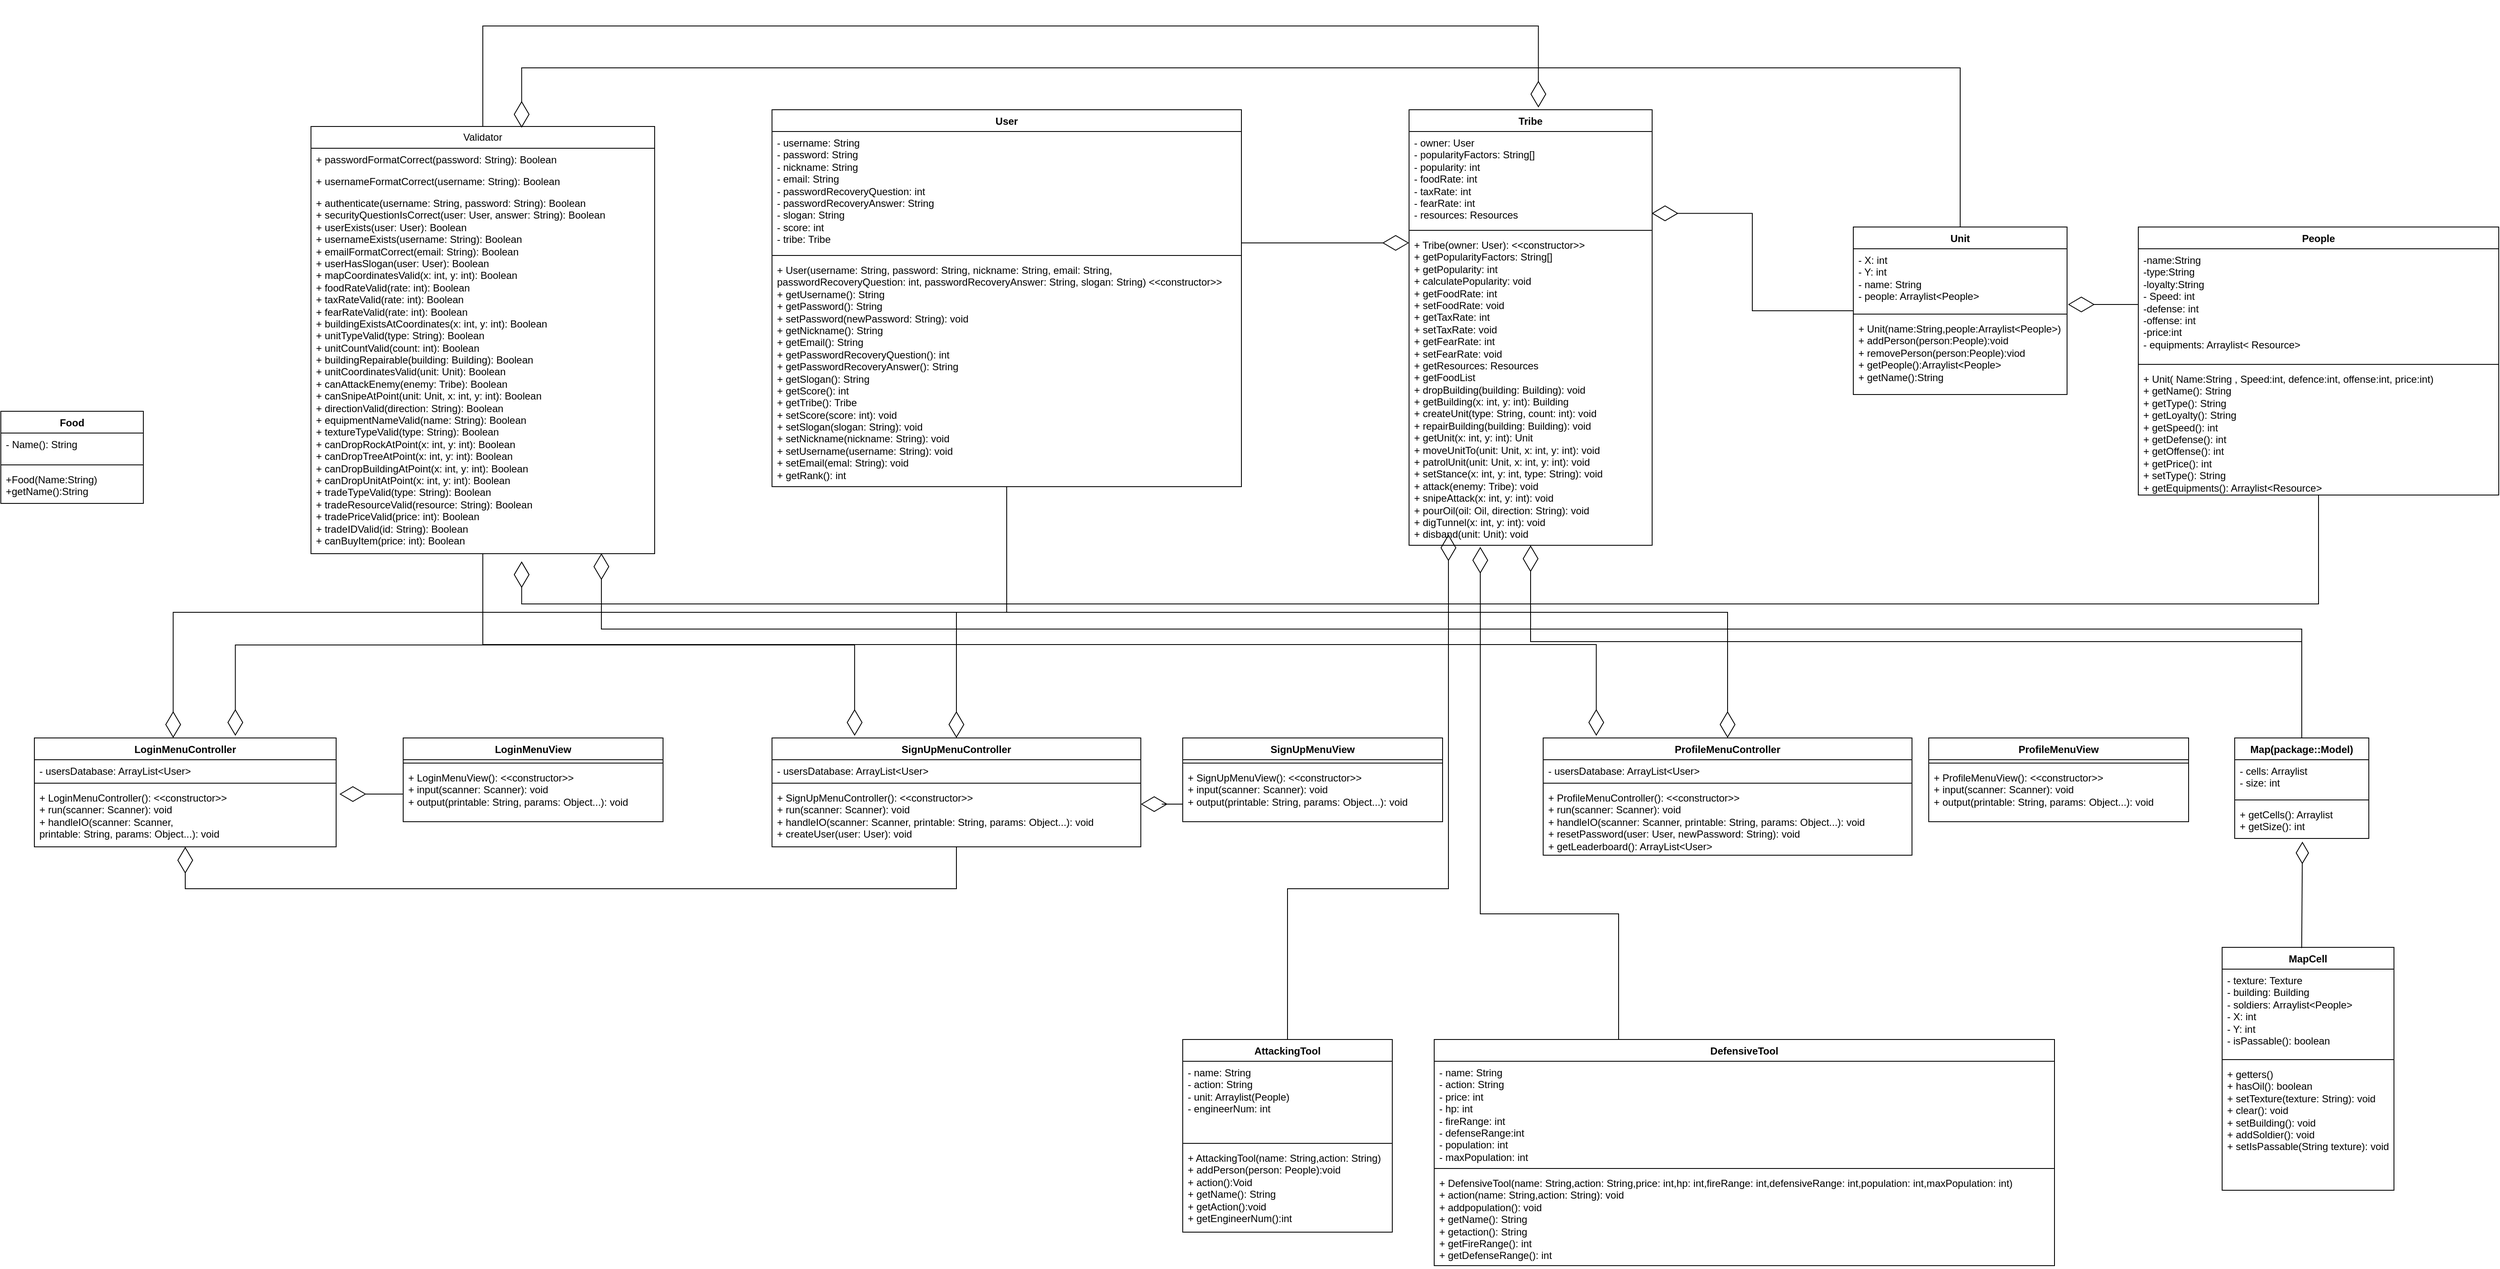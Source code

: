 <mxfile version="21.1.5" type="device">
  <diagram name="Page-1" id="dvLzf7H90kEHNtJA0GPW">
    <mxGraphModel dx="4640" dy="2556" grid="1" gridSize="10" guides="1" tooltips="1" connect="1" arrows="1" fold="1" page="1" pageScale="1" pageWidth="1169" pageHeight="827" math="0" shadow="0">
      <root>
        <mxCell id="0" />
        <mxCell id="1" parent="0" />
        <mxCell id="U1Gv_FfcPextctbKNLwn-1" value="User&lt;br&gt;" style="swimlane;fontStyle=1;align=center;verticalAlign=top;childLayout=stackLayout;horizontal=1;startSize=26;horizontalStack=0;resizeParent=1;resizeParentMax=0;resizeLast=0;collapsible=1;marginBottom=0;whiteSpace=wrap;html=1;" parent="1" vertex="1">
          <mxGeometry x="200" y="40" width="560" height="450" as="geometry" />
        </mxCell>
        <mxCell id="U1Gv_FfcPextctbKNLwn-2" value="- username: String&lt;br&gt;- password: String&lt;br&gt;- nickname: String&amp;nbsp;&lt;br&gt;- email: String&lt;br&gt;- passwordRecoveryQuestion: int&lt;br&gt;- passwordRecoveryAnswer: String&lt;br&gt;- slogan: String&lt;br&gt;- score: int&lt;br&gt;- tribe: Tribe" style="text;strokeColor=none;fillColor=none;align=left;verticalAlign=top;spacingLeft=4;spacingRight=4;overflow=hidden;rotatable=0;points=[[0,0.5],[1,0.5]];portConstraint=eastwest;whiteSpace=wrap;html=1;" parent="U1Gv_FfcPextctbKNLwn-1" vertex="1">
          <mxGeometry y="26" width="560" height="144" as="geometry" />
        </mxCell>
        <mxCell id="U1Gv_FfcPextctbKNLwn-3" value="" style="line;strokeWidth=1;fillColor=none;align=left;verticalAlign=middle;spacingTop=-1;spacingLeft=3;spacingRight=3;rotatable=0;labelPosition=right;points=[];portConstraint=eastwest;strokeColor=inherit;" parent="U1Gv_FfcPextctbKNLwn-1" vertex="1">
          <mxGeometry y="170" width="560" height="8" as="geometry" />
        </mxCell>
        <mxCell id="U1Gv_FfcPextctbKNLwn-4" value="+ User(username: String, password: String, nickname: String, email: String, passwordRecoveryQuestion: int, passwordRecoveryAnswer: String, slogan: String) &amp;lt;&amp;lt;constructor&amp;gt;&amp;gt;&lt;br&gt;+ getUsername(): String&lt;br&gt;+ getPassword(): String&lt;br&gt;+ setPassword(newPassword: String): void&lt;br&gt;+ getNickname(): String&lt;br&gt;+ getEmail(): String&lt;br&gt;+ getPasswordRecoveryQuestion(): int&lt;br&gt;+ getPasswordRecoveryAnswer(): String&lt;br&gt;+ getSlogan(): String&lt;br&gt;+ getScore(): int&lt;br&gt;+ getTribe(): Tribe&lt;br&gt;+ setScore(score: int): void&lt;br&gt;+ setSlogan(slogan: String): void&lt;br&gt;+ setNickname(nickname: String): void&lt;br&gt;+ setUsername(username: String): void&lt;br&gt;+ setEmail(emal: String): void&lt;br&gt;+ getRank(): int&lt;br&gt;" style="text;strokeColor=none;fillColor=none;align=left;verticalAlign=top;spacingLeft=4;spacingRight=4;overflow=hidden;rotatable=0;points=[[0,0.5],[1,0.5]];portConstraint=eastwest;whiteSpace=wrap;html=1;" parent="U1Gv_FfcPextctbKNLwn-1" vertex="1">
          <mxGeometry y="178" width="560" height="272" as="geometry" />
        </mxCell>
        <mxCell id="4Wh8fy8Zaror-KThey_O-35" style="edgeStyle=elbowEdgeStyle;shape=connector;rounded=0;orthogonalLoop=1;jettySize=auto;elbow=vertical;html=1;labelBackgroundColor=default;strokeColor=default;strokeWidth=1;fontFamily=Helvetica;fontSize=11;fontColor=default;endArrow=diamondThin;endFill=0;startSize=0;endSize=29;" edge="1" parent="1" source="4Wh8fy8Zaror-KThey_O-1" target="4Wh8fy8Zaror-KThey_O-18">
          <mxGeometry relative="1" as="geometry">
            <Array as="points">
              <mxPoint x="-50" y="970" />
              <mxPoint x="-60" y="960" />
              <mxPoint x="-60" y="940" />
              <mxPoint x="-70" y="930" />
            </Array>
          </mxGeometry>
        </mxCell>
        <mxCell id="4Wh8fy8Zaror-KThey_O-1" value="SignUpMenuController" style="swimlane;fontStyle=1;align=center;verticalAlign=top;childLayout=stackLayout;horizontal=1;startSize=26;horizontalStack=0;resizeParent=1;resizeParentMax=0;resizeLast=0;collapsible=1;marginBottom=0;whiteSpace=wrap;html=1;" vertex="1" parent="1">
          <mxGeometry x="200" y="790" width="440" height="130" as="geometry" />
        </mxCell>
        <mxCell id="4Wh8fy8Zaror-KThey_O-2" value="- usersDatabase: ArrayList&amp;lt;User&amp;gt;" style="text;strokeColor=none;fillColor=none;align=left;verticalAlign=top;spacingLeft=4;spacingRight=4;overflow=hidden;rotatable=0;points=[[0,0.5],[1,0.5]];portConstraint=eastwest;whiteSpace=wrap;html=1;" vertex="1" parent="4Wh8fy8Zaror-KThey_O-1">
          <mxGeometry y="26" width="440" height="24" as="geometry" />
        </mxCell>
        <mxCell id="4Wh8fy8Zaror-KThey_O-3" value="" style="line;strokeWidth=1;fillColor=none;align=left;verticalAlign=middle;spacingTop=-1;spacingLeft=3;spacingRight=3;rotatable=0;labelPosition=right;points=[];portConstraint=eastwest;strokeColor=inherit;" vertex="1" parent="4Wh8fy8Zaror-KThey_O-1">
          <mxGeometry y="50" width="440" height="8" as="geometry" />
        </mxCell>
        <mxCell id="4Wh8fy8Zaror-KThey_O-4" value="+ SignUpMenuController(): &amp;lt;&amp;lt;constructor&amp;gt;&amp;gt;&lt;br&gt;+ run(scanner: Scanner): void&lt;br&gt;+ handleIO(scanner: Scanner,&amp;nbsp;printable: String, params: Object...): void&lt;br&gt;+ createUser(user: User): void" style="text;strokeColor=none;fillColor=none;align=left;verticalAlign=top;spacingLeft=4;spacingRight=4;overflow=hidden;rotatable=0;points=[[0,0.5],[1,0.5]];portConstraint=eastwest;whiteSpace=wrap;html=1;" vertex="1" parent="4Wh8fy8Zaror-KThey_O-1">
          <mxGeometry y="58" width="440" height="72" as="geometry" />
        </mxCell>
        <mxCell id="4Wh8fy8Zaror-KThey_O-5" value="SignUpMenuView" style="swimlane;fontStyle=1;align=center;verticalAlign=top;childLayout=stackLayout;horizontal=1;startSize=26;horizontalStack=0;resizeParent=1;resizeParentMax=0;resizeLast=0;collapsible=1;marginBottom=0;whiteSpace=wrap;html=1;" vertex="1" parent="1">
          <mxGeometry x="690" y="790" width="310" height="100" as="geometry" />
        </mxCell>
        <mxCell id="4Wh8fy8Zaror-KThey_O-6" value="" style="line;strokeWidth=1;fillColor=none;align=left;verticalAlign=middle;spacingTop=-1;spacingLeft=3;spacingRight=3;rotatable=0;labelPosition=right;points=[];portConstraint=eastwest;strokeColor=inherit;" vertex="1" parent="4Wh8fy8Zaror-KThey_O-5">
          <mxGeometry y="26" width="310" height="8" as="geometry" />
        </mxCell>
        <mxCell id="4Wh8fy8Zaror-KThey_O-7" value="+ SignUpMenuView(): &amp;lt;&amp;lt;constructor&amp;gt;&amp;gt;&lt;br&gt;+ input(scanner: Scanner): void&lt;br&gt;+ output(printable: String, params: Object...): void" style="text;strokeColor=none;fillColor=none;align=left;verticalAlign=top;spacingLeft=4;spacingRight=4;overflow=hidden;rotatable=0;points=[[0,0.5],[1,0.5]];portConstraint=eastwest;whiteSpace=wrap;html=1;" vertex="1" parent="4Wh8fy8Zaror-KThey_O-5">
          <mxGeometry y="34" width="310" height="66" as="geometry" />
        </mxCell>
        <mxCell id="4Wh8fy8Zaror-KThey_O-8" value="ProfileMenuController" style="swimlane;fontStyle=1;align=center;verticalAlign=top;childLayout=stackLayout;horizontal=1;startSize=26;horizontalStack=0;resizeParent=1;resizeParentMax=0;resizeLast=0;collapsible=1;marginBottom=0;whiteSpace=wrap;html=1;" vertex="1" parent="1">
          <mxGeometry x="1120" y="790" width="440" height="140" as="geometry" />
        </mxCell>
        <mxCell id="4Wh8fy8Zaror-KThey_O-9" value="- usersDatabase: ArrayList&amp;lt;User&amp;gt;" style="text;strokeColor=none;fillColor=none;align=left;verticalAlign=top;spacingLeft=4;spacingRight=4;overflow=hidden;rotatable=0;points=[[0,0.5],[1,0.5]];portConstraint=eastwest;whiteSpace=wrap;html=1;" vertex="1" parent="4Wh8fy8Zaror-KThey_O-8">
          <mxGeometry y="26" width="440" height="24" as="geometry" />
        </mxCell>
        <mxCell id="4Wh8fy8Zaror-KThey_O-10" value="" style="line;strokeWidth=1;fillColor=none;align=left;verticalAlign=middle;spacingTop=-1;spacingLeft=3;spacingRight=3;rotatable=0;labelPosition=right;points=[];portConstraint=eastwest;strokeColor=inherit;" vertex="1" parent="4Wh8fy8Zaror-KThey_O-8">
          <mxGeometry y="50" width="440" height="8" as="geometry" />
        </mxCell>
        <mxCell id="4Wh8fy8Zaror-KThey_O-11" value="+ ProfileMenuController(): &amp;lt;&amp;lt;constructor&amp;gt;&amp;gt;&lt;br&gt;+ run(scanner: Scanner): void&lt;br&gt;+ handleIO(scanner: Scanner,&amp;nbsp;printable: String, params: Object...): void&lt;br&gt;+ resetPassword(user: User, newPassword: String): void&lt;br&gt;+ getLeaderboard(): ArrayList&amp;lt;User&amp;gt;" style="text;strokeColor=none;fillColor=none;align=left;verticalAlign=top;spacingLeft=4;spacingRight=4;overflow=hidden;rotatable=0;points=[[0,0.5],[1,0.5]];portConstraint=eastwest;whiteSpace=wrap;html=1;" vertex="1" parent="4Wh8fy8Zaror-KThey_O-8">
          <mxGeometry y="58" width="440" height="82" as="geometry" />
        </mxCell>
        <mxCell id="4Wh8fy8Zaror-KThey_O-12" value="ProfileMenuView" style="swimlane;fontStyle=1;align=center;verticalAlign=top;childLayout=stackLayout;horizontal=1;startSize=26;horizontalStack=0;resizeParent=1;resizeParentMax=0;resizeLast=0;collapsible=1;marginBottom=0;whiteSpace=wrap;html=1;" vertex="1" parent="1">
          <mxGeometry x="1580" y="790" width="310" height="100" as="geometry" />
        </mxCell>
        <mxCell id="4Wh8fy8Zaror-KThey_O-13" value="" style="line;strokeWidth=1;fillColor=none;align=left;verticalAlign=middle;spacingTop=-1;spacingLeft=3;spacingRight=3;rotatable=0;labelPosition=right;points=[];portConstraint=eastwest;strokeColor=inherit;" vertex="1" parent="4Wh8fy8Zaror-KThey_O-12">
          <mxGeometry y="26" width="310" height="8" as="geometry" />
        </mxCell>
        <mxCell id="4Wh8fy8Zaror-KThey_O-14" value="+ ProfileMenuView(): &amp;lt;&amp;lt;constructor&amp;gt;&amp;gt;&lt;br&gt;+ input(scanner: Scanner): void&lt;br&gt;+ output(printable: String, params: Object...): void" style="text;strokeColor=none;fillColor=none;align=left;verticalAlign=top;spacingLeft=4;spacingRight=4;overflow=hidden;rotatable=0;points=[[0,0.5],[1,0.5]];portConstraint=eastwest;whiteSpace=wrap;html=1;" vertex="1" parent="4Wh8fy8Zaror-KThey_O-12">
          <mxGeometry y="34" width="310" height="66" as="geometry" />
        </mxCell>
        <mxCell id="4Wh8fy8Zaror-KThey_O-15" value="LoginMenuController" style="swimlane;fontStyle=1;align=center;verticalAlign=top;childLayout=stackLayout;horizontal=1;startSize=26;horizontalStack=0;resizeParent=1;resizeParentMax=0;resizeLast=0;collapsible=1;marginBottom=0;whiteSpace=wrap;html=1;" vertex="1" parent="1">
          <mxGeometry x="-680" y="790" width="360" height="130" as="geometry" />
        </mxCell>
        <mxCell id="4Wh8fy8Zaror-KThey_O-16" value="- usersDatabase: ArrayList&amp;lt;User&amp;gt;" style="text;strokeColor=none;fillColor=none;align=left;verticalAlign=top;spacingLeft=4;spacingRight=4;overflow=hidden;rotatable=0;points=[[0,0.5],[1,0.5]];portConstraint=eastwest;whiteSpace=wrap;html=1;" vertex="1" parent="4Wh8fy8Zaror-KThey_O-15">
          <mxGeometry y="26" width="360" height="24" as="geometry" />
        </mxCell>
        <mxCell id="4Wh8fy8Zaror-KThey_O-17" value="" style="line;strokeWidth=1;fillColor=none;align=left;verticalAlign=middle;spacingTop=-1;spacingLeft=3;spacingRight=3;rotatable=0;labelPosition=right;points=[];portConstraint=eastwest;strokeColor=inherit;" vertex="1" parent="4Wh8fy8Zaror-KThey_O-15">
          <mxGeometry y="50" width="360" height="8" as="geometry" />
        </mxCell>
        <mxCell id="4Wh8fy8Zaror-KThey_O-18" value="+ LoginMenuController(): &amp;lt;&amp;lt;constructor&amp;gt;&amp;gt;&lt;br&gt;+ run(scanner: Scanner): void&lt;br&gt;+ handleIO(scanner: Scanner,&amp;nbsp;&lt;br&gt;printable: String, params: Object...): void" style="text;strokeColor=none;fillColor=none;align=left;verticalAlign=top;spacingLeft=4;spacingRight=4;overflow=hidden;rotatable=0;points=[[0,0.5],[1,0.5]];portConstraint=eastwest;whiteSpace=wrap;html=1;" vertex="1" parent="4Wh8fy8Zaror-KThey_O-15">
          <mxGeometry y="58" width="360" height="72" as="geometry" />
        </mxCell>
        <mxCell id="4Wh8fy8Zaror-KThey_O-19" value="LoginMenuView" style="swimlane;fontStyle=1;align=center;verticalAlign=top;childLayout=stackLayout;horizontal=1;startSize=26;horizontalStack=0;resizeParent=1;resizeParentMax=0;resizeLast=0;collapsible=1;marginBottom=0;whiteSpace=wrap;html=1;" vertex="1" parent="1">
          <mxGeometry x="-240" y="790" width="310" height="100" as="geometry" />
        </mxCell>
        <mxCell id="4Wh8fy8Zaror-KThey_O-20" value="" style="line;strokeWidth=1;fillColor=none;align=left;verticalAlign=middle;spacingTop=-1;spacingLeft=3;spacingRight=3;rotatable=0;labelPosition=right;points=[];portConstraint=eastwest;strokeColor=inherit;" vertex="1" parent="4Wh8fy8Zaror-KThey_O-19">
          <mxGeometry y="26" width="310" height="8" as="geometry" />
        </mxCell>
        <mxCell id="4Wh8fy8Zaror-KThey_O-21" value="+ LoginMenuView(): &amp;lt;&amp;lt;constructor&amp;gt;&amp;gt;&lt;br&gt;+ input(scanner: Scanner): void&lt;br&gt;+ output(printable: String, params: Object...): void" style="text;strokeColor=none;fillColor=none;align=left;verticalAlign=top;spacingLeft=4;spacingRight=4;overflow=hidden;rotatable=0;points=[[0,0.5],[1,0.5]];portConstraint=eastwest;whiteSpace=wrap;html=1;" vertex="1" parent="4Wh8fy8Zaror-KThey_O-19">
          <mxGeometry y="34" width="310" height="66" as="geometry" />
        </mxCell>
        <mxCell id="4Wh8fy8Zaror-KThey_O-23" style="edgeStyle=elbowEdgeStyle;shape=connector;rounded=0;orthogonalLoop=1;jettySize=auto;elbow=vertical;html=1;entryX=1.011;entryY=0.12;entryDx=0;entryDy=0;entryPerimeter=0;labelBackgroundColor=default;strokeColor=default;strokeWidth=1;fontFamily=Helvetica;fontSize=11;fontColor=default;endArrow=diamondThin;endFill=0;startSize=0;endSize=29;" edge="1" parent="1" source="4Wh8fy8Zaror-KThey_O-21" target="4Wh8fy8Zaror-KThey_O-18">
          <mxGeometry relative="1" as="geometry">
            <Array as="points">
              <mxPoint x="-300" y="857" />
            </Array>
          </mxGeometry>
        </mxCell>
        <mxCell id="4Wh8fy8Zaror-KThey_O-24" style="edgeStyle=elbowEdgeStyle;shape=connector;rounded=0;orthogonalLoop=1;jettySize=auto;elbow=vertical;html=1;labelBackgroundColor=default;strokeColor=default;strokeWidth=1;fontFamily=Helvetica;fontSize=11;fontColor=default;endArrow=diamondThin;endFill=0;startSize=0;endSize=29;" edge="1" parent="1" source="4Wh8fy8Zaror-KThey_O-7" target="4Wh8fy8Zaror-KThey_O-4">
          <mxGeometry relative="1" as="geometry" />
        </mxCell>
        <mxCell id="4Wh8fy8Zaror-KThey_O-36" style="edgeStyle=elbowEdgeStyle;shape=connector;rounded=0;orthogonalLoop=1;jettySize=auto;elbow=vertical;html=1;entryX=0.46;entryY=0;entryDx=0;entryDy=0;entryPerimeter=0;labelBackgroundColor=default;strokeColor=default;strokeWidth=1;fontFamily=Helvetica;fontSize=11;fontColor=default;endArrow=diamondThin;endFill=0;startSize=0;endSize=29;" edge="1" parent="1" source="U1Gv_FfcPextctbKNLwn-4" target="4Wh8fy8Zaror-KThey_O-15">
          <mxGeometry relative="1" as="geometry" />
        </mxCell>
        <mxCell id="4Wh8fy8Zaror-KThey_O-37" style="edgeStyle=elbowEdgeStyle;shape=connector;rounded=0;orthogonalLoop=1;jettySize=auto;elbow=vertical;html=1;labelBackgroundColor=default;strokeColor=default;strokeWidth=1;fontFamily=Helvetica;fontSize=11;fontColor=default;endArrow=diamondThin;endFill=0;startSize=0;endSize=29;" edge="1" parent="1" source="U1Gv_FfcPextctbKNLwn-4" target="4Wh8fy8Zaror-KThey_O-1">
          <mxGeometry relative="1" as="geometry" />
        </mxCell>
        <mxCell id="4Wh8fy8Zaror-KThey_O-38" style="edgeStyle=elbowEdgeStyle;shape=connector;rounded=0;orthogonalLoop=1;jettySize=auto;elbow=vertical;html=1;labelBackgroundColor=default;strokeColor=default;strokeWidth=1;fontFamily=Helvetica;fontSize=11;fontColor=default;endArrow=diamondThin;endFill=0;startSize=0;endSize=29;" edge="1" parent="1" source="U1Gv_FfcPextctbKNLwn-4" target="4Wh8fy8Zaror-KThey_O-8">
          <mxGeometry relative="1" as="geometry" />
        </mxCell>
        <mxCell id="4Wh8fy8Zaror-KThey_O-43" style="edgeStyle=elbowEdgeStyle;shape=connector;rounded=0;orthogonalLoop=1;jettySize=auto;elbow=vertical;html=1;entryX=0.666;entryY=-0.019;entryDx=0;entryDy=0;entryPerimeter=0;labelBackgroundColor=default;strokeColor=default;strokeWidth=1;fontFamily=Helvetica;fontSize=11;fontColor=default;endArrow=diamondThin;endFill=0;startSize=0;endSize=29;" edge="1" parent="1" source="4Wh8fy8Zaror-KThey_O-39" target="4Wh8fy8Zaror-KThey_O-15">
          <mxGeometry relative="1" as="geometry" />
        </mxCell>
        <mxCell id="4Wh8fy8Zaror-KThey_O-39" value="Validator" style="swimlane;fontStyle=0;childLayout=stackLayout;horizontal=1;startSize=26;fillColor=none;horizontalStack=0;resizeParent=1;resizeParentMax=0;resizeLast=0;collapsible=1;marginBottom=0;whiteSpace=wrap;html=1;" vertex="1" parent="1">
          <mxGeometry x="-350" y="60" width="410" height="510" as="geometry" />
        </mxCell>
        <mxCell id="4Wh8fy8Zaror-KThey_O-40" value="+ passwordFormatCorrect(password: String): Boolean" style="text;strokeColor=none;fillColor=none;align=left;verticalAlign=top;spacingLeft=4;spacingRight=4;overflow=hidden;rotatable=0;points=[[0,0.5],[1,0.5]];portConstraint=eastwest;whiteSpace=wrap;html=1;" vertex="1" parent="4Wh8fy8Zaror-KThey_O-39">
          <mxGeometry y="26" width="410" height="26" as="geometry" />
        </mxCell>
        <mxCell id="4Wh8fy8Zaror-KThey_O-41" value="+ usernameFormatCorrect(username: String): Boolean" style="text;strokeColor=none;fillColor=none;align=left;verticalAlign=top;spacingLeft=4;spacingRight=4;overflow=hidden;rotatable=0;points=[[0,0.5],[1,0.5]];portConstraint=eastwest;whiteSpace=wrap;html=1;" vertex="1" parent="4Wh8fy8Zaror-KThey_O-39">
          <mxGeometry y="52" width="410" height="26" as="geometry" />
        </mxCell>
        <mxCell id="4Wh8fy8Zaror-KThey_O-42" value="+ authenticate(username: String, password: String): Boolean&lt;br&gt;+ securityQuestionIsCorrect(user: User, answer: String): Boolean&lt;br&gt;+ userExists(user: User): Boolean&lt;br&gt;+ usernameExists(username: String): Boolean&lt;br&gt;+ emailFormatCorrect(email: String): Boolean&lt;br&gt;+ userHasSlogan(user: User): Boolean&lt;br&gt;+ mapCoordinatesValid(x: int, y: int): Boolean&lt;br&gt;+ foodRateValid(rate: int): Boolean&lt;br&gt;+ taxRateValid(rate: int): Boolean&lt;br&gt;+ fearRateValid(rate: int): Boolean&lt;br&gt;+ buildingExistsAtCoordinates(x: int, y: int): Boolean&lt;br&gt;+ unitTypeValid(type: String): Boolean&lt;br&gt;+ unitCountValid(count: int): Boolean&lt;br&gt;+ buildingRepairable(building: Building): Boolean&lt;br&gt;+ unitCoordinatesValid(unit: Unit): Boolean&lt;br&gt;+ canAttackEnemy(enemy: Tribe): Boolean&lt;br&gt;+ canSnipeAtPoint(unit: Unit, x: int, y: int): Boolean&lt;br&gt;+ directionValid(direction: String): Boolean&lt;br&gt;+ equipmentNameValid(name: String): Boolean&lt;br&gt;+ textureTypeValid(type: String): Boolean&lt;br&gt;+ canDropRockAtPoint(x: int, y: int): Boolean&lt;br&gt;+ canDropTreeAtPoint(x: int, y: int): Boolean&lt;br&gt;+ canDropBuildingAtPoint(x: int, y: int): Boolean&lt;br&gt;+ canDropUnitAtPoint(x: int, y: int): Boolean&lt;br&gt;+ tradeTypeValid(type: String): Boolean&lt;br&gt;+ tradeResourceValid(resource: String): Boolean&lt;br&gt;+ tradePriceValid(price: int): Boolean&lt;br&gt;+ tradeIDValid(id: String): Boolean&lt;br&gt;+ canBuyItem(price: int): Boolean&lt;br&gt;" style="text;strokeColor=none;fillColor=none;align=left;verticalAlign=top;spacingLeft=4;spacingRight=4;overflow=hidden;rotatable=0;points=[[0,0.5],[1,0.5]];portConstraint=eastwest;whiteSpace=wrap;html=1;" vertex="1" parent="4Wh8fy8Zaror-KThey_O-39">
          <mxGeometry y="78" width="410" height="432" as="geometry" />
        </mxCell>
        <mxCell id="4Wh8fy8Zaror-KThey_O-44" style="edgeStyle=elbowEdgeStyle;shape=connector;rounded=0;orthogonalLoop=1;jettySize=auto;elbow=vertical;html=1;entryX=0.224;entryY=-0.019;entryDx=0;entryDy=0;entryPerimeter=0;labelBackgroundColor=default;strokeColor=default;strokeWidth=1;fontFamily=Helvetica;fontSize=11;fontColor=default;endArrow=diamondThin;endFill=0;startSize=0;endSize=29;" edge="1" parent="1" source="4Wh8fy8Zaror-KThey_O-42" target="4Wh8fy8Zaror-KThey_O-1">
          <mxGeometry relative="1" as="geometry" />
        </mxCell>
        <mxCell id="4Wh8fy8Zaror-KThey_O-45" style="edgeStyle=elbowEdgeStyle;shape=connector;rounded=0;orthogonalLoop=1;jettySize=auto;elbow=vertical;html=1;entryX=0.144;entryY=-0.018;entryDx=0;entryDy=0;entryPerimeter=0;labelBackgroundColor=default;strokeColor=default;strokeWidth=1;fontFamily=Helvetica;fontSize=11;fontColor=default;endArrow=diamondThin;endFill=0;startSize=0;endSize=29;" edge="1" parent="1" source="4Wh8fy8Zaror-KThey_O-42" target="4Wh8fy8Zaror-KThey_O-8">
          <mxGeometry relative="1" as="geometry" />
        </mxCell>
        <mxCell id="4Wh8fy8Zaror-KThey_O-46" value="Tribe&lt;br&gt;" style="swimlane;fontStyle=1;align=center;verticalAlign=top;childLayout=stackLayout;horizontal=1;startSize=26;horizontalStack=0;resizeParent=1;resizeParentMax=0;resizeLast=0;collapsible=1;marginBottom=0;whiteSpace=wrap;html=1;" vertex="1" parent="1">
          <mxGeometry x="960" y="40" width="290" height="520" as="geometry" />
        </mxCell>
        <mxCell id="4Wh8fy8Zaror-KThey_O-47" value="- owner: User&lt;br&gt;- popularityFactors: String[]&lt;br&gt;- popularity: int&lt;br&gt;- foodRate: int&lt;br&gt;- taxRate: int&lt;br&gt;- fearRate: int&lt;br&gt;- resources: Resources" style="text;strokeColor=none;fillColor=none;align=left;verticalAlign=top;spacingLeft=4;spacingRight=4;overflow=hidden;rotatable=0;points=[[0,0.5],[1,0.5]];portConstraint=eastwest;whiteSpace=wrap;html=1;" vertex="1" parent="4Wh8fy8Zaror-KThey_O-46">
          <mxGeometry y="26" width="290" height="114" as="geometry" />
        </mxCell>
        <mxCell id="4Wh8fy8Zaror-KThey_O-48" value="" style="line;strokeWidth=1;fillColor=none;align=left;verticalAlign=middle;spacingTop=-1;spacingLeft=3;spacingRight=3;rotatable=0;labelPosition=right;points=[];portConstraint=eastwest;strokeColor=inherit;" vertex="1" parent="4Wh8fy8Zaror-KThey_O-46">
          <mxGeometry y="140" width="290" height="8" as="geometry" />
        </mxCell>
        <mxCell id="4Wh8fy8Zaror-KThey_O-49" value="+ Tribe(owner: User): &amp;lt;&amp;lt;constructor&amp;gt;&amp;gt;&lt;br&gt;+ getPopularityFactors: String[]&lt;br&gt;+ getPopularity: int&lt;br&gt;+ calculatePopularity: void&lt;br&gt;+ getFoodRate: int&lt;br&gt;+ setFoodRate: void&lt;br&gt;+ getTaxRate: int&lt;br&gt;+ setTaxRate: void&lt;br&gt;+ getFearRate: int&lt;br&gt;+ setFearRate: void&lt;br&gt;+ getResources: Resources&lt;br&gt;+ getFoodList&lt;br&gt;+ dropBuilding(building: Building): void&lt;br&gt;+ getBuilding(x: int, y: int): Building&lt;br&gt;+ createUnit(type: String, count: int): void&lt;br&gt;+ repairBuilding(building: Building): void&lt;br&gt;+ getUnit(x: int, y: int): Unit&lt;br&gt;+ moveUnitTo(unit: Unit, x: int, y: int): void&lt;br&gt;+ patrolUnit(unit: Unit, x: int, y: int): void&lt;br&gt;+ setStance(x: int, y: int, type: String): void&lt;br&gt;+ attack(enemy: Tribe): void&lt;br&gt;+ snipeAttack(x: int, y: int): void&lt;br&gt;+ pourOil(oil: Oil, direction: String): void&lt;br&gt;+ digTunnel(x: int, y: int): void&lt;br&gt;+ disband(unit: Unit): void&lt;br&gt;" style="text;strokeColor=none;fillColor=none;align=left;verticalAlign=top;spacingLeft=4;spacingRight=4;overflow=hidden;rotatable=0;points=[[0,0.5],[1,0.5]];portConstraint=eastwest;whiteSpace=wrap;html=1;" vertex="1" parent="4Wh8fy8Zaror-KThey_O-46">
          <mxGeometry y="148" width="290" height="372" as="geometry" />
        </mxCell>
        <mxCell id="4Wh8fy8Zaror-KThey_O-50" style="edgeStyle=elbowEdgeStyle;shape=connector;rounded=0;orthogonalLoop=1;jettySize=auto;elbow=vertical;html=1;labelBackgroundColor=default;strokeColor=default;strokeWidth=1;fontFamily=Helvetica;fontSize=11;fontColor=default;endArrow=diamondThin;endFill=0;startSize=0;endSize=29;" edge="1" parent="1" source="U1Gv_FfcPextctbKNLwn-2" target="4Wh8fy8Zaror-KThey_O-49">
          <mxGeometry relative="1" as="geometry" />
        </mxCell>
        <mxCell id="4Wh8fy8Zaror-KThey_O-51" style="edgeStyle=elbowEdgeStyle;shape=connector;rounded=0;orthogonalLoop=1;jettySize=auto;elbow=vertical;html=1;entryX=0.532;entryY=-0.005;entryDx=0;entryDy=0;entryPerimeter=0;labelBackgroundColor=default;strokeColor=default;strokeWidth=1;fontFamily=Helvetica;fontSize=11;fontColor=default;endArrow=diamondThin;endFill=0;startSize=0;endSize=29;exitX=0.5;exitY=0;exitDx=0;exitDy=0;" edge="1" parent="1" source="4Wh8fy8Zaror-KThey_O-39" target="4Wh8fy8Zaror-KThey_O-46">
          <mxGeometry relative="1" as="geometry">
            <Array as="points">
              <mxPoint x="360" y="-60" />
            </Array>
          </mxGeometry>
        </mxCell>
        <mxCell id="4Wh8fy8Zaror-KThey_O-56" style="edgeStyle=elbowEdgeStyle;shape=connector;rounded=0;orthogonalLoop=1;jettySize=auto;elbow=vertical;html=1;entryX=0.998;entryY=0.857;entryDx=0;entryDy=0;entryPerimeter=0;labelBackgroundColor=default;strokeColor=default;strokeWidth=1;fontFamily=Helvetica;fontSize=11;fontColor=default;endArrow=diamondThin;endFill=0;startSize=0;endSize=29;" edge="1" parent="1" source="4Wh8fy8Zaror-KThey_O-52" target="4Wh8fy8Zaror-KThey_O-47">
          <mxGeometry relative="1" as="geometry" />
        </mxCell>
        <mxCell id="4Wh8fy8Zaror-KThey_O-73" style="edgeStyle=elbowEdgeStyle;shape=connector;rounded=0;orthogonalLoop=1;jettySize=auto;elbow=vertical;html=1;entryX=0.613;entryY=0.003;entryDx=0;entryDy=0;labelBackgroundColor=default;strokeColor=default;strokeWidth=1;fontFamily=Helvetica;fontSize=11;fontColor=default;endArrow=diamondThin;endFill=0;startSize=0;endSize=29;entryPerimeter=0;" edge="1" parent="1" source="4Wh8fy8Zaror-KThey_O-52" target="4Wh8fy8Zaror-KThey_O-39">
          <mxGeometry relative="1" as="geometry">
            <Array as="points">
              <mxPoint x="1260" y="-10" />
              <mxPoint x="-140" y="20" />
              <mxPoint x="690" y="-160" />
            </Array>
          </mxGeometry>
        </mxCell>
        <mxCell id="4Wh8fy8Zaror-KThey_O-52" value="Unit" style="swimlane;fontStyle=1;align=center;verticalAlign=top;childLayout=stackLayout;horizontal=1;startSize=26;horizontalStack=0;resizeParent=1;resizeParentMax=0;resizeLast=0;collapsible=1;marginBottom=0;whiteSpace=wrap;html=1;" vertex="1" parent="1">
          <mxGeometry x="1490" y="180" width="255" height="200" as="geometry" />
        </mxCell>
        <mxCell id="4Wh8fy8Zaror-KThey_O-53" value="- X: int&lt;br&gt;- Y: int&lt;br&gt;- name: String&lt;br&gt;- people: Arraylist&amp;lt;People&amp;gt;" style="text;strokeColor=none;fillColor=none;align=left;verticalAlign=top;spacingLeft=4;spacingRight=4;overflow=hidden;rotatable=0;points=[[0,0.5],[1,0.5]];portConstraint=eastwest;whiteSpace=wrap;html=1;" vertex="1" parent="4Wh8fy8Zaror-KThey_O-52">
          <mxGeometry y="26" width="255" height="74" as="geometry" />
        </mxCell>
        <mxCell id="4Wh8fy8Zaror-KThey_O-54" value="" style="line;strokeWidth=1;fillColor=none;align=left;verticalAlign=middle;spacingTop=-1;spacingLeft=3;spacingRight=3;rotatable=0;labelPosition=right;points=[];portConstraint=eastwest;strokeColor=inherit;" vertex="1" parent="4Wh8fy8Zaror-KThey_O-52">
          <mxGeometry y="100" width="255" height="8" as="geometry" />
        </mxCell>
        <mxCell id="4Wh8fy8Zaror-KThey_O-55" value="+ Unit(name:String,people:Arraylist&amp;lt;People&amp;gt;)&lt;br&gt;+ addPerson(person:People):void&lt;br&gt;+ removePerson(person:People):viod&lt;br&gt;+ getPeople():Arraylist&amp;lt;People&amp;gt;&lt;br&gt;+ getName():String" style="text;strokeColor=none;fillColor=none;align=left;verticalAlign=top;spacingLeft=4;spacingRight=4;overflow=hidden;rotatable=0;points=[[0,0.5],[1,0.5]];portConstraint=eastwest;whiteSpace=wrap;html=1;" vertex="1" parent="4Wh8fy8Zaror-KThey_O-52">
          <mxGeometry y="108" width="255" height="92" as="geometry" />
        </mxCell>
        <mxCell id="4Wh8fy8Zaror-KThey_O-75" style="edgeStyle=elbowEdgeStyle;shape=connector;rounded=0;orthogonalLoop=1;jettySize=auto;elbow=vertical;html=1;labelBackgroundColor=default;strokeColor=default;strokeWidth=1;fontFamily=Helvetica;fontSize=11;fontColor=default;endArrow=diamondThin;endFill=0;startSize=0;endSize=29;entryX=0.613;entryY=1.021;entryDx=0;entryDy=0;entryPerimeter=0;" edge="1" parent="1" source="4Wh8fy8Zaror-KThey_O-57" target="4Wh8fy8Zaror-KThey_O-42">
          <mxGeometry relative="1" as="geometry">
            <Array as="points">
              <mxPoint x="960" y="630" />
            </Array>
          </mxGeometry>
        </mxCell>
        <mxCell id="4Wh8fy8Zaror-KThey_O-57" value="People" style="swimlane;fontStyle=1;align=center;verticalAlign=top;childLayout=stackLayout;horizontal=1;startSize=26;horizontalStack=0;resizeParent=1;resizeParentMax=0;resizeLast=0;collapsible=1;marginBottom=0;whiteSpace=wrap;html=1;" vertex="1" parent="1">
          <mxGeometry x="1830" y="180" width="430" height="320" as="geometry" />
        </mxCell>
        <mxCell id="4Wh8fy8Zaror-KThey_O-58" value="-name:String&lt;br&gt;-type:String&lt;br&gt;-loyalty:String&lt;br&gt;- Speed: int&lt;br&gt;-defense: int&lt;br&gt;-offense: int&lt;br&gt;-price:int&lt;br&gt;- equipments: Arraylist&amp;lt; Resource&amp;gt;" style="text;strokeColor=none;fillColor=none;align=left;verticalAlign=top;spacingLeft=4;spacingRight=4;overflow=hidden;rotatable=0;points=[[0,0.5],[1,0.5]];portConstraint=eastwest;whiteSpace=wrap;html=1;" vertex="1" parent="4Wh8fy8Zaror-KThey_O-57">
          <mxGeometry y="26" width="430" height="134" as="geometry" />
        </mxCell>
        <mxCell id="4Wh8fy8Zaror-KThey_O-59" value="" style="line;strokeWidth=1;fillColor=none;align=left;verticalAlign=middle;spacingTop=-1;spacingLeft=3;spacingRight=3;rotatable=0;labelPosition=right;points=[];portConstraint=eastwest;strokeColor=inherit;" vertex="1" parent="4Wh8fy8Zaror-KThey_O-57">
          <mxGeometry y="160" width="430" height="8" as="geometry" />
        </mxCell>
        <mxCell id="4Wh8fy8Zaror-KThey_O-60" value="+ Unit( Name:String , Speed:int, defence:int, offense:int, price:int)&lt;br&gt;+ getName(): String&lt;br&gt;+ getType(): String&lt;br&gt;+ getLoyalty(): String&lt;br&gt;+ getSpeed(): int&lt;br&gt;+ getDefense(): int&lt;br&gt;+ getOffense(): int&lt;br&gt;+ getPrice(): int&lt;br&gt;+ setType(): String&lt;br&gt;+ getEquipments(): Arraylist&amp;lt;Resource&amp;gt;" style="text;strokeColor=none;fillColor=none;align=left;verticalAlign=top;spacingLeft=4;spacingRight=4;overflow=hidden;rotatable=0;points=[[0,0.5],[1,0.5]];portConstraint=eastwest;whiteSpace=wrap;html=1;" vertex="1" parent="4Wh8fy8Zaror-KThey_O-57">
          <mxGeometry y="168" width="430" height="152" as="geometry" />
        </mxCell>
        <mxCell id="4Wh8fy8Zaror-KThey_O-61" style="edgeStyle=elbowEdgeStyle;shape=connector;rounded=0;orthogonalLoop=1;jettySize=auto;elbow=vertical;html=1;entryX=1.004;entryY=0.896;entryDx=0;entryDy=0;entryPerimeter=0;labelBackgroundColor=default;strokeColor=default;strokeWidth=1;fontFamily=Helvetica;fontSize=11;fontColor=default;endArrow=diamondThin;endFill=0;startSize=0;endSize=29;" edge="1" parent="1" source="4Wh8fy8Zaror-KThey_O-58" target="4Wh8fy8Zaror-KThey_O-53">
          <mxGeometry relative="1" as="geometry" />
        </mxCell>
        <mxCell id="4Wh8fy8Zaror-KThey_O-72" style="edgeStyle=elbowEdgeStyle;shape=connector;rounded=0;orthogonalLoop=1;jettySize=auto;elbow=vertical;html=1;labelBackgroundColor=default;strokeColor=default;strokeWidth=1;fontFamily=Helvetica;fontSize=11;fontColor=default;endArrow=diamondThin;endFill=0;startSize=0;endSize=29;" edge="1" parent="1" source="4Wh8fy8Zaror-KThey_O-62" target="4Wh8fy8Zaror-KThey_O-49">
          <mxGeometry relative="1" as="geometry" />
        </mxCell>
        <mxCell id="4Wh8fy8Zaror-KThey_O-74" style="edgeStyle=elbowEdgeStyle;shape=connector;rounded=0;orthogonalLoop=1;jettySize=auto;elbow=vertical;html=1;entryX=0.845;entryY=0.999;entryDx=0;entryDy=0;entryPerimeter=0;labelBackgroundColor=default;strokeColor=default;strokeWidth=1;fontFamily=Helvetica;fontSize=11;fontColor=default;endArrow=diamondThin;endFill=0;startSize=0;endSize=29;" edge="1" parent="1" source="4Wh8fy8Zaror-KThey_O-62" target="4Wh8fy8Zaror-KThey_O-42">
          <mxGeometry relative="1" as="geometry">
            <Array as="points">
              <mxPoint x="1000" y="660" />
            </Array>
          </mxGeometry>
        </mxCell>
        <mxCell id="4Wh8fy8Zaror-KThey_O-62" value="Map(package::Model)" style="swimlane;fontStyle=1;align=center;verticalAlign=top;childLayout=stackLayout;horizontal=1;startSize=26;horizontalStack=0;resizeParent=1;resizeParentMax=0;resizeLast=0;collapsible=1;marginBottom=0;whiteSpace=wrap;html=1;" vertex="1" parent="1">
          <mxGeometry x="1945" y="790" width="160" height="120" as="geometry">
            <mxRectangle x="770" width="60" height="30" as="alternateBounds" />
          </mxGeometry>
        </mxCell>
        <mxCell id="4Wh8fy8Zaror-KThey_O-63" value="- cells: Arraylist&lt;br&gt;- size: int" style="text;strokeColor=none;fillColor=none;align=left;verticalAlign=top;spacingLeft=4;spacingRight=4;overflow=hidden;rotatable=0;points=[[0,0.5],[1,0.5]];portConstraint=eastwest;whiteSpace=wrap;html=1;" vertex="1" parent="4Wh8fy8Zaror-KThey_O-62">
          <mxGeometry y="26" width="160" height="44" as="geometry" />
        </mxCell>
        <mxCell id="4Wh8fy8Zaror-KThey_O-64" value="" style="line;strokeWidth=1;fillColor=none;align=left;verticalAlign=middle;spacingTop=-1;spacingLeft=3;spacingRight=3;rotatable=0;labelPosition=right;points=[];portConstraint=eastwest;strokeColor=inherit;" vertex="1" parent="4Wh8fy8Zaror-KThey_O-62">
          <mxGeometry y="70" width="160" height="8" as="geometry" />
        </mxCell>
        <mxCell id="4Wh8fy8Zaror-KThey_O-65" value="+ getCells(): Arraylist&lt;br&gt;+ getSize(): int" style="text;strokeColor=none;fillColor=none;align=left;verticalAlign=top;spacingLeft=4;spacingRight=4;overflow=hidden;rotatable=0;points=[[0,0.5],[1,0.5]];portConstraint=eastwest;whiteSpace=wrap;html=1;" vertex="1" parent="4Wh8fy8Zaror-KThey_O-62">
          <mxGeometry y="78" width="160" height="42" as="geometry" />
        </mxCell>
        <mxCell id="4Wh8fy8Zaror-KThey_O-66" value="MapCell" style="swimlane;fontStyle=1;align=center;verticalAlign=top;childLayout=stackLayout;horizontal=1;startSize=26;horizontalStack=0;resizeParent=1;resizeParentMax=0;resizeLast=0;collapsible=1;marginBottom=0;whiteSpace=wrap;html=1;" vertex="1" parent="1">
          <mxGeometry x="1930" y="1040" width="205" height="290" as="geometry" />
        </mxCell>
        <mxCell id="4Wh8fy8Zaror-KThey_O-67" value="- texture: Texture&lt;br style=&quot;border-color: var(--border-color);&quot;&gt;- building: Building&lt;br style=&quot;border-color: var(--border-color);&quot;&gt;- soldiers: Arraylist&amp;lt;People&amp;gt;&lt;br style=&quot;border-color: var(--border-color);&quot;&gt;- X: int&lt;br style=&quot;border-color: var(--border-color);&quot;&gt;- Y: int&lt;br&gt;- isPassable(): boolean" style="text;strokeColor=none;fillColor=none;align=left;verticalAlign=top;spacingLeft=4;spacingRight=4;overflow=hidden;rotatable=0;points=[[0,0.5],[1,0.5]];portConstraint=eastwest;whiteSpace=wrap;html=1;" vertex="1" parent="4Wh8fy8Zaror-KThey_O-66">
          <mxGeometry y="26" width="205" height="104" as="geometry" />
        </mxCell>
        <mxCell id="4Wh8fy8Zaror-KThey_O-68" value="" style="line;strokeWidth=1;fillColor=none;align=left;verticalAlign=middle;spacingTop=-1;spacingLeft=3;spacingRight=3;rotatable=0;labelPosition=right;points=[];portConstraint=eastwest;strokeColor=inherit;" vertex="1" parent="4Wh8fy8Zaror-KThey_O-66">
          <mxGeometry y="130" width="205" height="8" as="geometry" />
        </mxCell>
        <mxCell id="4Wh8fy8Zaror-KThey_O-69" value="+ getters()&lt;br style=&quot;border-color: var(--border-color);&quot;&gt;+ hasOil(): boolean&lt;br&gt;+ setTexture(texture: String): void&lt;br&gt;+ clear(): void&lt;br&gt;+ setBuilding(): void&lt;br&gt;+ addSoldier(): void&lt;br&gt;+ setIsPassable(String texture): void" style="text;strokeColor=none;fillColor=none;align=left;verticalAlign=top;spacingLeft=4;spacingRight=4;overflow=hidden;rotatable=0;points=[[0,0.5],[1,0.5]];portConstraint=eastwest;whiteSpace=wrap;html=1;" vertex="1" parent="4Wh8fy8Zaror-KThey_O-66">
          <mxGeometry y="138" width="205" height="152" as="geometry" />
        </mxCell>
        <mxCell id="4Wh8fy8Zaror-KThey_O-70" value="" style="endArrow=diamondThin;endFill=0;endSize=24;html=1;rounded=0;exitX=0.463;exitY=0.003;exitDx=0;exitDy=0;exitPerimeter=0;entryX=0.505;entryY=1.09;entryDx=0;entryDy=0;entryPerimeter=0;" edge="1" parent="1" source="4Wh8fy8Zaror-KThey_O-66" target="4Wh8fy8Zaror-KThey_O-65">
          <mxGeometry width="160" relative="1" as="geometry">
            <mxPoint x="1945" y="960" as="sourcePoint" />
            <mxPoint x="2105" y="960" as="targetPoint" />
          </mxGeometry>
        </mxCell>
        <mxCell id="4Wh8fy8Zaror-KThey_O-76" value="Food" style="swimlane;fontStyle=1;align=center;verticalAlign=top;childLayout=stackLayout;horizontal=1;startSize=26;horizontalStack=0;resizeParent=1;resizeParentMax=0;resizeLast=0;collapsible=1;marginBottom=0;whiteSpace=wrap;html=1;" vertex="1" parent="1">
          <mxGeometry x="-720" y="400" width="170" height="110" as="geometry" />
        </mxCell>
        <mxCell id="4Wh8fy8Zaror-KThey_O-77" value="- Name(): String" style="text;strokeColor=none;fillColor=none;align=left;verticalAlign=top;spacingLeft=4;spacingRight=4;overflow=hidden;rotatable=0;points=[[0,0.5],[1,0.5]];portConstraint=eastwest;whiteSpace=wrap;html=1;" vertex="1" parent="4Wh8fy8Zaror-KThey_O-76">
          <mxGeometry y="26" width="170" height="34" as="geometry" />
        </mxCell>
        <mxCell id="4Wh8fy8Zaror-KThey_O-78" value="" style="line;strokeWidth=1;fillColor=none;align=left;verticalAlign=middle;spacingTop=-1;spacingLeft=3;spacingRight=3;rotatable=0;labelPosition=right;points=[];portConstraint=eastwest;strokeColor=inherit;" vertex="1" parent="4Wh8fy8Zaror-KThey_O-76">
          <mxGeometry y="60" width="170" height="8" as="geometry" />
        </mxCell>
        <mxCell id="4Wh8fy8Zaror-KThey_O-79" value="+Food(Name:String)&lt;br&gt;+getName():String&lt;br&gt;" style="text;strokeColor=none;fillColor=none;align=left;verticalAlign=top;spacingLeft=4;spacingRight=4;overflow=hidden;rotatable=0;points=[[0,0.5],[1,0.5]];portConstraint=eastwest;whiteSpace=wrap;html=1;" vertex="1" parent="4Wh8fy8Zaror-KThey_O-76">
          <mxGeometry y="68" width="170" height="42" as="geometry" />
        </mxCell>
        <mxCell id="4Wh8fy8Zaror-KThey_O-88" style="edgeStyle=elbowEdgeStyle;shape=connector;rounded=0;orthogonalLoop=1;jettySize=auto;elbow=vertical;html=1;entryX=0.293;entryY=1.005;entryDx=0;entryDy=0;entryPerimeter=0;labelBackgroundColor=default;strokeColor=default;strokeWidth=1;fontFamily=Helvetica;fontSize=11;fontColor=default;endArrow=diamondThin;endFill=0;startSize=0;endSize=29;" edge="1" parent="1" source="4Wh8fy8Zaror-KThey_O-84" target="4Wh8fy8Zaror-KThey_O-49">
          <mxGeometry relative="1" as="geometry">
            <Array as="points">
              <mxPoint x="1210" y="1000" />
            </Array>
          </mxGeometry>
        </mxCell>
        <mxCell id="4Wh8fy8Zaror-KThey_O-84" value="DefensiveTool" style="swimlane;fontStyle=1;align=center;verticalAlign=top;childLayout=stackLayout;horizontal=1;startSize=26;horizontalStack=0;resizeParent=1;resizeParentMax=0;resizeLast=0;collapsible=1;marginBottom=0;whiteSpace=wrap;html=1;" vertex="1" parent="1">
          <mxGeometry x="990" y="1150" width="740" height="270" as="geometry" />
        </mxCell>
        <mxCell id="4Wh8fy8Zaror-KThey_O-85" value="- name: String&lt;br&gt;- action: String&lt;br&gt;- price: int&lt;br&gt;- hp: int&lt;br&gt;- fireRange: int&lt;br&gt;- defenseRange:int&lt;br&gt;- population: int&lt;br&gt;- maxPopulation: int" style="text;strokeColor=none;fillColor=none;align=left;verticalAlign=top;spacingLeft=4;spacingRight=4;overflow=hidden;rotatable=0;points=[[0,0.5],[1,0.5]];portConstraint=eastwest;whiteSpace=wrap;html=1;" vertex="1" parent="4Wh8fy8Zaror-KThey_O-84">
          <mxGeometry y="26" width="740" height="124" as="geometry" />
        </mxCell>
        <mxCell id="4Wh8fy8Zaror-KThey_O-86" value="" style="line;strokeWidth=1;fillColor=none;align=left;verticalAlign=middle;spacingTop=-1;spacingLeft=3;spacingRight=3;rotatable=0;labelPosition=right;points=[];portConstraint=eastwest;strokeColor=inherit;" vertex="1" parent="4Wh8fy8Zaror-KThey_O-84">
          <mxGeometry y="150" width="740" height="8" as="geometry" />
        </mxCell>
        <mxCell id="4Wh8fy8Zaror-KThey_O-87" value="+ DefensiveTool(name: String,action: String,price: int,hp: int,fireRange: int,defensiveRange: int,population: int,maxPopulation: int)&lt;br&gt;+ action(name: String,action: String): void&lt;br&gt;+ addpopulation(): void&lt;br&gt;+ getName(): String&lt;br&gt;+ getaction(): String&lt;br&gt;+ getFireRange(): int&lt;br&gt;+ getDefenseRange(): int" style="text;strokeColor=none;fillColor=none;align=left;verticalAlign=top;spacingLeft=4;spacingRight=4;overflow=hidden;rotatable=0;points=[[0,0.5],[1,0.5]];portConstraint=eastwest;whiteSpace=wrap;html=1;" vertex="1" parent="4Wh8fy8Zaror-KThey_O-84">
          <mxGeometry y="158" width="740" height="112" as="geometry" />
        </mxCell>
        <mxCell id="4Wh8fy8Zaror-KThey_O-93" style="edgeStyle=elbowEdgeStyle;shape=connector;rounded=0;orthogonalLoop=1;jettySize=auto;elbow=vertical;html=1;entryX=0.162;entryY=0.965;entryDx=0;entryDy=0;entryPerimeter=0;labelBackgroundColor=default;strokeColor=default;strokeWidth=1;fontFamily=Helvetica;fontSize=11;fontColor=default;endArrow=diamondThin;endFill=0;startSize=0;endSize=29;" edge="1" parent="1" source="4Wh8fy8Zaror-KThey_O-89" target="4Wh8fy8Zaror-KThey_O-49">
          <mxGeometry relative="1" as="geometry">
            <Array as="points">
              <mxPoint x="1000" y="970" />
              <mxPoint x="1020" y="760" />
              <mxPoint x="920" y="960" />
            </Array>
          </mxGeometry>
        </mxCell>
        <mxCell id="4Wh8fy8Zaror-KThey_O-89" value="AttackingTool" style="swimlane;fontStyle=1;align=center;verticalAlign=top;childLayout=stackLayout;horizontal=1;startSize=26;horizontalStack=0;resizeParent=1;resizeParentMax=0;resizeLast=0;collapsible=1;marginBottom=0;whiteSpace=wrap;html=1;" vertex="1" parent="1">
          <mxGeometry x="690" y="1150" width="250" height="230" as="geometry" />
        </mxCell>
        <mxCell id="4Wh8fy8Zaror-KThey_O-90" value="- name: String&lt;br&gt;- action: String&lt;br&gt;- unit: Arraylist(People)&lt;br&gt;- engineerNum: int" style="text;strokeColor=none;fillColor=none;align=left;verticalAlign=top;spacingLeft=4;spacingRight=4;overflow=hidden;rotatable=0;points=[[0,0.5],[1,0.5]];portConstraint=eastwest;whiteSpace=wrap;html=1;" vertex="1" parent="4Wh8fy8Zaror-KThey_O-89">
          <mxGeometry y="26" width="250" height="94" as="geometry" />
        </mxCell>
        <mxCell id="4Wh8fy8Zaror-KThey_O-91" value="" style="line;strokeWidth=1;fillColor=none;align=left;verticalAlign=middle;spacingTop=-1;spacingLeft=3;spacingRight=3;rotatable=0;labelPosition=right;points=[];portConstraint=eastwest;strokeColor=inherit;" vertex="1" parent="4Wh8fy8Zaror-KThey_O-89">
          <mxGeometry y="120" width="250" height="8" as="geometry" />
        </mxCell>
        <mxCell id="4Wh8fy8Zaror-KThey_O-92" value="+ AttackingTool(name: String,action: String)&lt;br&gt;+ addPerson(person: People):void&lt;br&gt;+ action():Void&lt;br&gt;+ getName(): String&lt;br&gt;+ getAction():void&lt;br&gt;+ getEngineerNum():int" style="text;strokeColor=none;fillColor=none;align=left;verticalAlign=top;spacingLeft=4;spacingRight=4;overflow=hidden;rotatable=0;points=[[0,0.5],[1,0.5]];portConstraint=eastwest;whiteSpace=wrap;html=1;" vertex="1" parent="4Wh8fy8Zaror-KThey_O-89">
          <mxGeometry y="128" width="250" height="102" as="geometry" />
        </mxCell>
      </root>
    </mxGraphModel>
  </diagram>
</mxfile>
